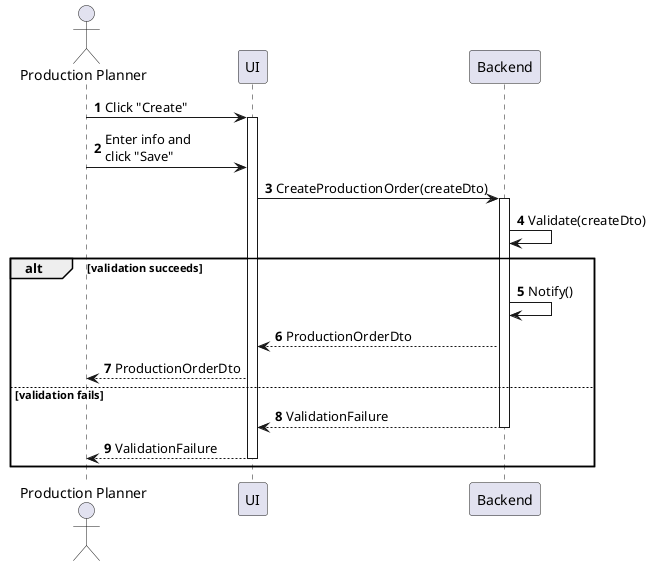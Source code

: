 @startuml production-order-create
autonumber

actor "Production Planner" as a
participant UI as f
participant Backend as b

a -> f : Click "Create"
activate f
a -> f : Enter info and\nclick "Save"
f -> b : CreateProductionOrder(createDto)
activate b
b -> b : Validate(createDto)

alt validation succeeds
    b -> b : Notify()
    b --> f : ProductionOrderDto
    f --> a : ProductionOrderDto
else validation fails
    return ValidationFailure
    return ValidationFailure
end
@enduml